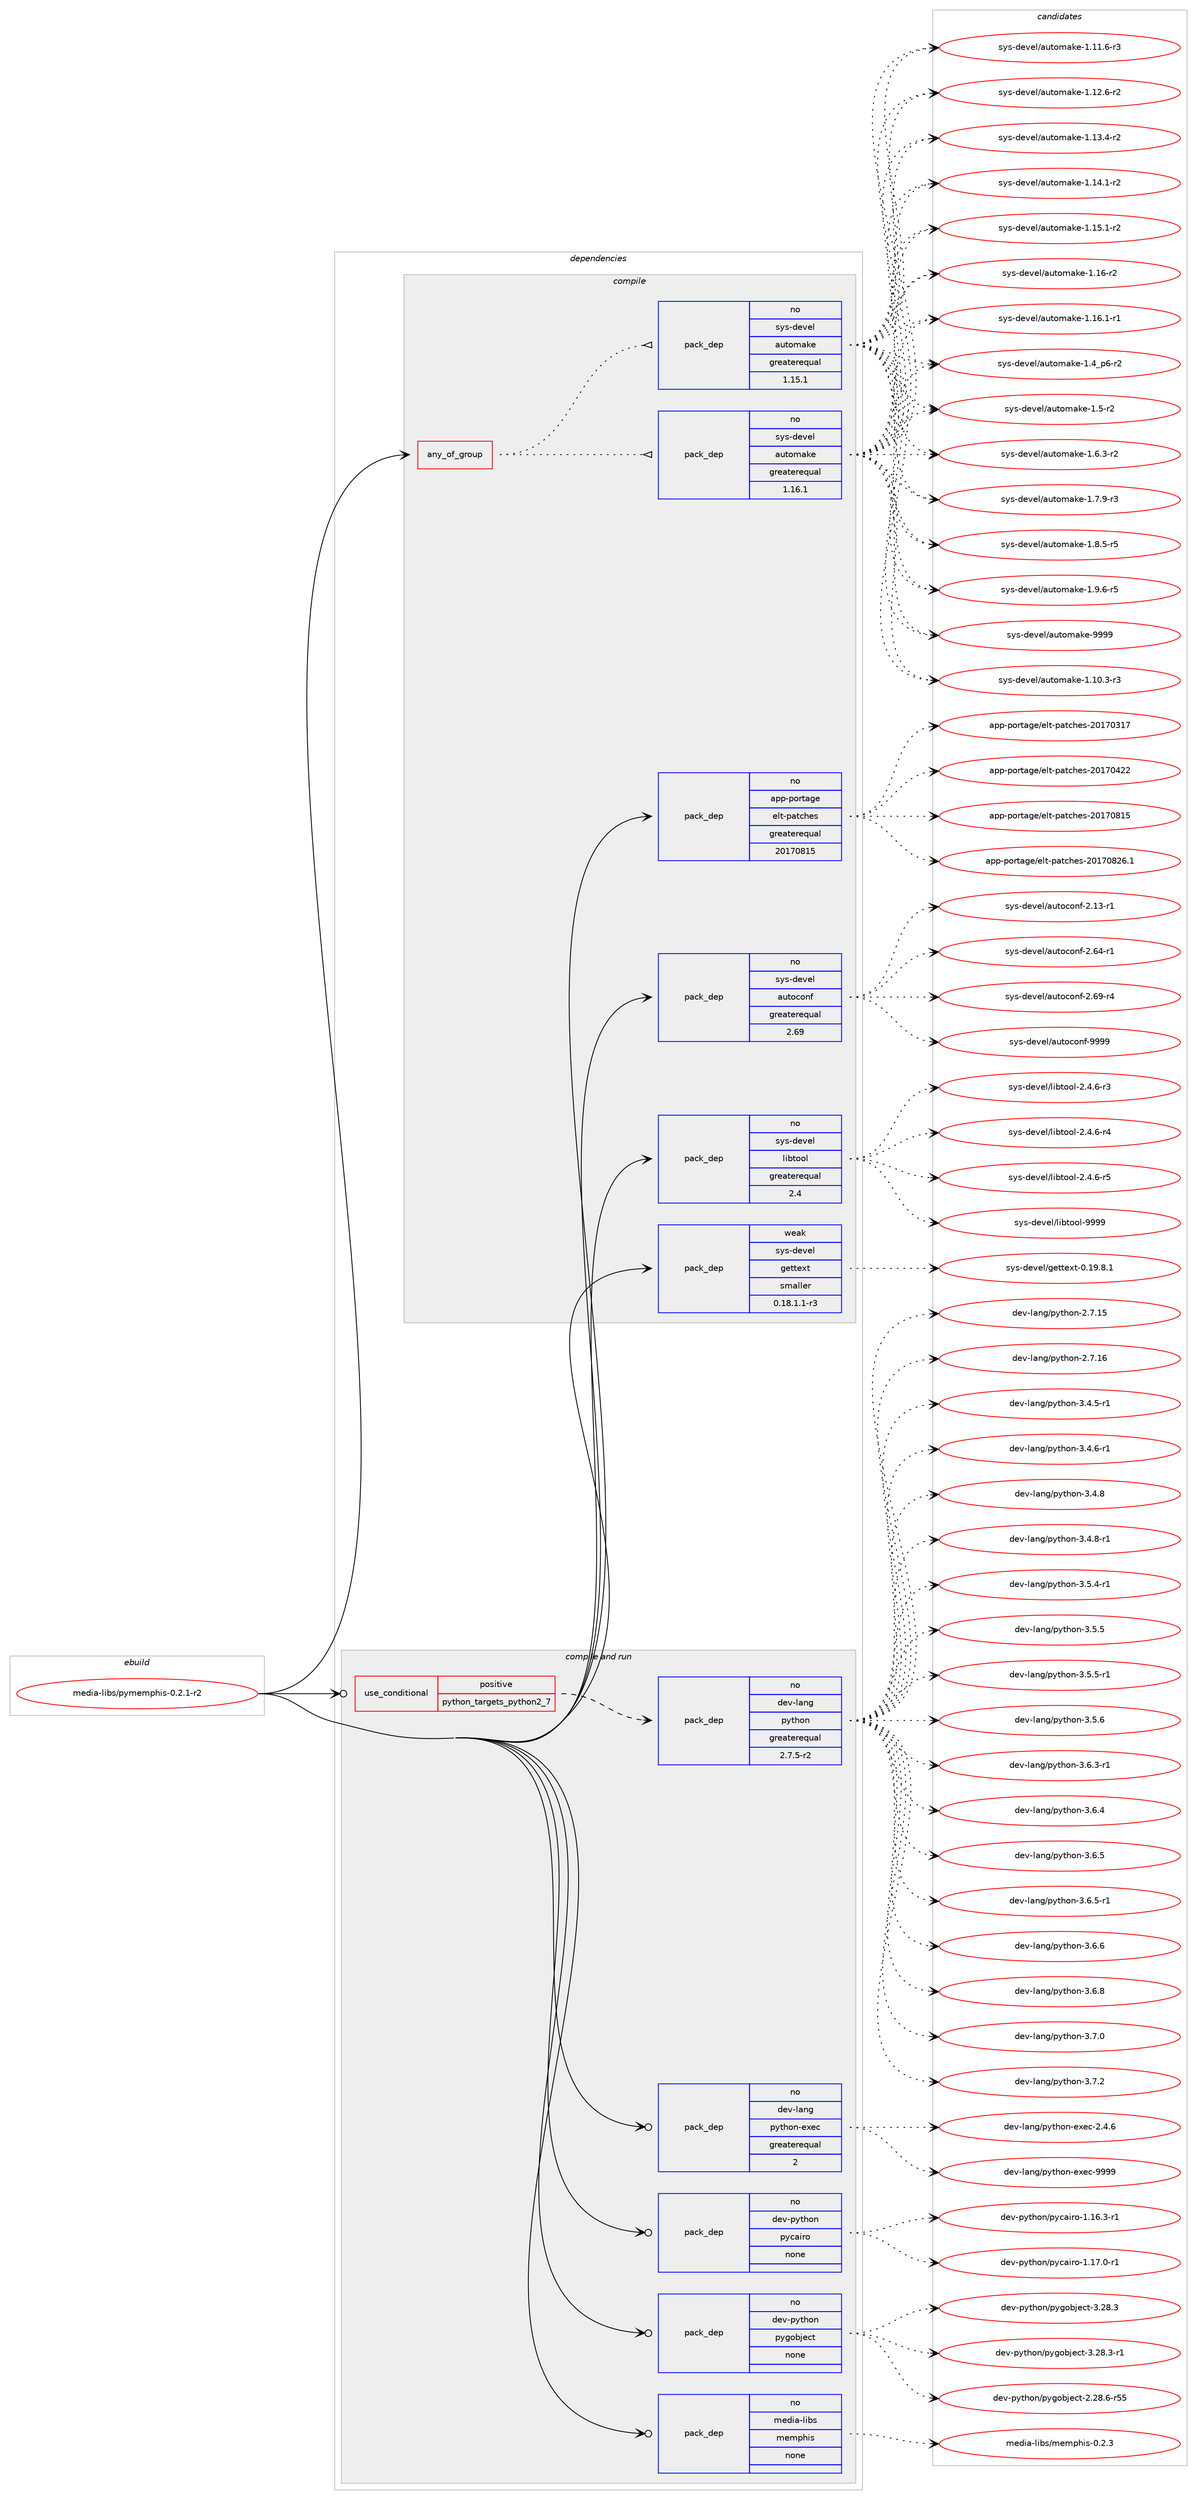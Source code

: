digraph prolog {

# *************
# Graph options
# *************

newrank=true;
concentrate=true;
compound=true;
graph [rankdir=LR,fontname=Helvetica,fontsize=10,ranksep=1.5];#, ranksep=2.5, nodesep=0.2];
edge  [arrowhead=vee];
node  [fontname=Helvetica,fontsize=10];

# **********
# The ebuild
# **********

subgraph cluster_leftcol {
color=gray;
rank=same;
label=<<i>ebuild</i>>;
id [label="media-libs/pymemphis-0.2.1-r2", color=red, width=4, href="../media-libs/pymemphis-0.2.1-r2.svg"];
}

# ****************
# The dependencies
# ****************

subgraph cluster_midcol {
color=gray;
label=<<i>dependencies</i>>;
subgraph cluster_compile {
fillcolor="#eeeeee";
style=filled;
label=<<i>compile</i>>;
subgraph any25301 {
dependency1617807 [label=<<TABLE BORDER="0" CELLBORDER="1" CELLSPACING="0" CELLPADDING="4"><TR><TD CELLPADDING="10">any_of_group</TD></TR></TABLE>>, shape=none, color=red];subgraph pack1155948 {
dependency1617808 [label=<<TABLE BORDER="0" CELLBORDER="1" CELLSPACING="0" CELLPADDING="4" WIDTH="220"><TR><TD ROWSPAN="6" CELLPADDING="30">pack_dep</TD></TR><TR><TD WIDTH="110">no</TD></TR><TR><TD>sys-devel</TD></TR><TR><TD>automake</TD></TR><TR><TD>greaterequal</TD></TR><TR><TD>1.16.1</TD></TR></TABLE>>, shape=none, color=blue];
}
dependency1617807:e -> dependency1617808:w [weight=20,style="dotted",arrowhead="oinv"];
subgraph pack1155949 {
dependency1617809 [label=<<TABLE BORDER="0" CELLBORDER="1" CELLSPACING="0" CELLPADDING="4" WIDTH="220"><TR><TD ROWSPAN="6" CELLPADDING="30">pack_dep</TD></TR><TR><TD WIDTH="110">no</TD></TR><TR><TD>sys-devel</TD></TR><TR><TD>automake</TD></TR><TR><TD>greaterequal</TD></TR><TR><TD>1.15.1</TD></TR></TABLE>>, shape=none, color=blue];
}
dependency1617807:e -> dependency1617809:w [weight=20,style="dotted",arrowhead="oinv"];
}
id:e -> dependency1617807:w [weight=20,style="solid",arrowhead="vee"];
subgraph pack1155950 {
dependency1617810 [label=<<TABLE BORDER="0" CELLBORDER="1" CELLSPACING="0" CELLPADDING="4" WIDTH="220"><TR><TD ROWSPAN="6" CELLPADDING="30">pack_dep</TD></TR><TR><TD WIDTH="110">no</TD></TR><TR><TD>app-portage</TD></TR><TR><TD>elt-patches</TD></TR><TR><TD>greaterequal</TD></TR><TR><TD>20170815</TD></TR></TABLE>>, shape=none, color=blue];
}
id:e -> dependency1617810:w [weight=20,style="solid",arrowhead="vee"];
subgraph pack1155951 {
dependency1617811 [label=<<TABLE BORDER="0" CELLBORDER="1" CELLSPACING="0" CELLPADDING="4" WIDTH="220"><TR><TD ROWSPAN="6" CELLPADDING="30">pack_dep</TD></TR><TR><TD WIDTH="110">no</TD></TR><TR><TD>sys-devel</TD></TR><TR><TD>autoconf</TD></TR><TR><TD>greaterequal</TD></TR><TR><TD>2.69</TD></TR></TABLE>>, shape=none, color=blue];
}
id:e -> dependency1617811:w [weight=20,style="solid",arrowhead="vee"];
subgraph pack1155952 {
dependency1617812 [label=<<TABLE BORDER="0" CELLBORDER="1" CELLSPACING="0" CELLPADDING="4" WIDTH="220"><TR><TD ROWSPAN="6" CELLPADDING="30">pack_dep</TD></TR><TR><TD WIDTH="110">no</TD></TR><TR><TD>sys-devel</TD></TR><TR><TD>libtool</TD></TR><TR><TD>greaterequal</TD></TR><TR><TD>2.4</TD></TR></TABLE>>, shape=none, color=blue];
}
id:e -> dependency1617812:w [weight=20,style="solid",arrowhead="vee"];
subgraph pack1155953 {
dependency1617813 [label=<<TABLE BORDER="0" CELLBORDER="1" CELLSPACING="0" CELLPADDING="4" WIDTH="220"><TR><TD ROWSPAN="6" CELLPADDING="30">pack_dep</TD></TR><TR><TD WIDTH="110">weak</TD></TR><TR><TD>sys-devel</TD></TR><TR><TD>gettext</TD></TR><TR><TD>smaller</TD></TR><TR><TD>0.18.1.1-r3</TD></TR></TABLE>>, shape=none, color=blue];
}
id:e -> dependency1617813:w [weight=20,style="solid",arrowhead="vee"];
}
subgraph cluster_compileandrun {
fillcolor="#eeeeee";
style=filled;
label=<<i>compile and run</i>>;
subgraph cond435810 {
dependency1617814 [label=<<TABLE BORDER="0" CELLBORDER="1" CELLSPACING="0" CELLPADDING="4"><TR><TD ROWSPAN="3" CELLPADDING="10">use_conditional</TD></TR><TR><TD>positive</TD></TR><TR><TD>python_targets_python2_7</TD></TR></TABLE>>, shape=none, color=red];
subgraph pack1155954 {
dependency1617815 [label=<<TABLE BORDER="0" CELLBORDER="1" CELLSPACING="0" CELLPADDING="4" WIDTH="220"><TR><TD ROWSPAN="6" CELLPADDING="30">pack_dep</TD></TR><TR><TD WIDTH="110">no</TD></TR><TR><TD>dev-lang</TD></TR><TR><TD>python</TD></TR><TR><TD>greaterequal</TD></TR><TR><TD>2.7.5-r2</TD></TR></TABLE>>, shape=none, color=blue];
}
dependency1617814:e -> dependency1617815:w [weight=20,style="dashed",arrowhead="vee"];
}
id:e -> dependency1617814:w [weight=20,style="solid",arrowhead="odotvee"];
subgraph pack1155955 {
dependency1617816 [label=<<TABLE BORDER="0" CELLBORDER="1" CELLSPACING="0" CELLPADDING="4" WIDTH="220"><TR><TD ROWSPAN="6" CELLPADDING="30">pack_dep</TD></TR><TR><TD WIDTH="110">no</TD></TR><TR><TD>dev-lang</TD></TR><TR><TD>python-exec</TD></TR><TR><TD>greaterequal</TD></TR><TR><TD>2</TD></TR></TABLE>>, shape=none, color=blue];
}
id:e -> dependency1617816:w [weight=20,style="solid",arrowhead="odotvee"];
subgraph pack1155956 {
dependency1617817 [label=<<TABLE BORDER="0" CELLBORDER="1" CELLSPACING="0" CELLPADDING="4" WIDTH="220"><TR><TD ROWSPAN="6" CELLPADDING="30">pack_dep</TD></TR><TR><TD WIDTH="110">no</TD></TR><TR><TD>dev-python</TD></TR><TR><TD>pycairo</TD></TR><TR><TD>none</TD></TR><TR><TD></TD></TR></TABLE>>, shape=none, color=blue];
}
id:e -> dependency1617817:w [weight=20,style="solid",arrowhead="odotvee"];
subgraph pack1155957 {
dependency1617818 [label=<<TABLE BORDER="0" CELLBORDER="1" CELLSPACING="0" CELLPADDING="4" WIDTH="220"><TR><TD ROWSPAN="6" CELLPADDING="30">pack_dep</TD></TR><TR><TD WIDTH="110">no</TD></TR><TR><TD>dev-python</TD></TR><TR><TD>pygobject</TD></TR><TR><TD>none</TD></TR><TR><TD></TD></TR></TABLE>>, shape=none, color=blue];
}
id:e -> dependency1617818:w [weight=20,style="solid",arrowhead="odotvee"];
subgraph pack1155958 {
dependency1617819 [label=<<TABLE BORDER="0" CELLBORDER="1" CELLSPACING="0" CELLPADDING="4" WIDTH="220"><TR><TD ROWSPAN="6" CELLPADDING="30">pack_dep</TD></TR><TR><TD WIDTH="110">no</TD></TR><TR><TD>media-libs</TD></TR><TR><TD>memphis</TD></TR><TR><TD>none</TD></TR><TR><TD></TD></TR></TABLE>>, shape=none, color=blue];
}
id:e -> dependency1617819:w [weight=20,style="solid",arrowhead="odotvee"];
}
subgraph cluster_run {
fillcolor="#eeeeee";
style=filled;
label=<<i>run</i>>;
}
}

# **************
# The candidates
# **************

subgraph cluster_choices {
rank=same;
color=gray;
label=<<i>candidates</i>>;

subgraph choice1155948 {
color=black;
nodesep=1;
choice11512111545100101118101108479711711611110997107101454946494846514511451 [label="sys-devel/automake-1.10.3-r3", color=red, width=4,href="../sys-devel/automake-1.10.3-r3.svg"];
choice11512111545100101118101108479711711611110997107101454946494946544511451 [label="sys-devel/automake-1.11.6-r3", color=red, width=4,href="../sys-devel/automake-1.11.6-r3.svg"];
choice11512111545100101118101108479711711611110997107101454946495046544511450 [label="sys-devel/automake-1.12.6-r2", color=red, width=4,href="../sys-devel/automake-1.12.6-r2.svg"];
choice11512111545100101118101108479711711611110997107101454946495146524511450 [label="sys-devel/automake-1.13.4-r2", color=red, width=4,href="../sys-devel/automake-1.13.4-r2.svg"];
choice11512111545100101118101108479711711611110997107101454946495246494511450 [label="sys-devel/automake-1.14.1-r2", color=red, width=4,href="../sys-devel/automake-1.14.1-r2.svg"];
choice11512111545100101118101108479711711611110997107101454946495346494511450 [label="sys-devel/automake-1.15.1-r2", color=red, width=4,href="../sys-devel/automake-1.15.1-r2.svg"];
choice1151211154510010111810110847971171161111099710710145494649544511450 [label="sys-devel/automake-1.16-r2", color=red, width=4,href="../sys-devel/automake-1.16-r2.svg"];
choice11512111545100101118101108479711711611110997107101454946495446494511449 [label="sys-devel/automake-1.16.1-r1", color=red, width=4,href="../sys-devel/automake-1.16.1-r1.svg"];
choice115121115451001011181011084797117116111109971071014549465295112544511450 [label="sys-devel/automake-1.4_p6-r2", color=red, width=4,href="../sys-devel/automake-1.4_p6-r2.svg"];
choice11512111545100101118101108479711711611110997107101454946534511450 [label="sys-devel/automake-1.5-r2", color=red, width=4,href="../sys-devel/automake-1.5-r2.svg"];
choice115121115451001011181011084797117116111109971071014549465446514511450 [label="sys-devel/automake-1.6.3-r2", color=red, width=4,href="../sys-devel/automake-1.6.3-r2.svg"];
choice115121115451001011181011084797117116111109971071014549465546574511451 [label="sys-devel/automake-1.7.9-r3", color=red, width=4,href="../sys-devel/automake-1.7.9-r3.svg"];
choice115121115451001011181011084797117116111109971071014549465646534511453 [label="sys-devel/automake-1.8.5-r5", color=red, width=4,href="../sys-devel/automake-1.8.5-r5.svg"];
choice115121115451001011181011084797117116111109971071014549465746544511453 [label="sys-devel/automake-1.9.6-r5", color=red, width=4,href="../sys-devel/automake-1.9.6-r5.svg"];
choice115121115451001011181011084797117116111109971071014557575757 [label="sys-devel/automake-9999", color=red, width=4,href="../sys-devel/automake-9999.svg"];
dependency1617808:e -> choice11512111545100101118101108479711711611110997107101454946494846514511451:w [style=dotted,weight="100"];
dependency1617808:e -> choice11512111545100101118101108479711711611110997107101454946494946544511451:w [style=dotted,weight="100"];
dependency1617808:e -> choice11512111545100101118101108479711711611110997107101454946495046544511450:w [style=dotted,weight="100"];
dependency1617808:e -> choice11512111545100101118101108479711711611110997107101454946495146524511450:w [style=dotted,weight="100"];
dependency1617808:e -> choice11512111545100101118101108479711711611110997107101454946495246494511450:w [style=dotted,weight="100"];
dependency1617808:e -> choice11512111545100101118101108479711711611110997107101454946495346494511450:w [style=dotted,weight="100"];
dependency1617808:e -> choice1151211154510010111810110847971171161111099710710145494649544511450:w [style=dotted,weight="100"];
dependency1617808:e -> choice11512111545100101118101108479711711611110997107101454946495446494511449:w [style=dotted,weight="100"];
dependency1617808:e -> choice115121115451001011181011084797117116111109971071014549465295112544511450:w [style=dotted,weight="100"];
dependency1617808:e -> choice11512111545100101118101108479711711611110997107101454946534511450:w [style=dotted,weight="100"];
dependency1617808:e -> choice115121115451001011181011084797117116111109971071014549465446514511450:w [style=dotted,weight="100"];
dependency1617808:e -> choice115121115451001011181011084797117116111109971071014549465546574511451:w [style=dotted,weight="100"];
dependency1617808:e -> choice115121115451001011181011084797117116111109971071014549465646534511453:w [style=dotted,weight="100"];
dependency1617808:e -> choice115121115451001011181011084797117116111109971071014549465746544511453:w [style=dotted,weight="100"];
dependency1617808:e -> choice115121115451001011181011084797117116111109971071014557575757:w [style=dotted,weight="100"];
}
subgraph choice1155949 {
color=black;
nodesep=1;
choice11512111545100101118101108479711711611110997107101454946494846514511451 [label="sys-devel/automake-1.10.3-r3", color=red, width=4,href="../sys-devel/automake-1.10.3-r3.svg"];
choice11512111545100101118101108479711711611110997107101454946494946544511451 [label="sys-devel/automake-1.11.6-r3", color=red, width=4,href="../sys-devel/automake-1.11.6-r3.svg"];
choice11512111545100101118101108479711711611110997107101454946495046544511450 [label="sys-devel/automake-1.12.6-r2", color=red, width=4,href="../sys-devel/automake-1.12.6-r2.svg"];
choice11512111545100101118101108479711711611110997107101454946495146524511450 [label="sys-devel/automake-1.13.4-r2", color=red, width=4,href="../sys-devel/automake-1.13.4-r2.svg"];
choice11512111545100101118101108479711711611110997107101454946495246494511450 [label="sys-devel/automake-1.14.1-r2", color=red, width=4,href="../sys-devel/automake-1.14.1-r2.svg"];
choice11512111545100101118101108479711711611110997107101454946495346494511450 [label="sys-devel/automake-1.15.1-r2", color=red, width=4,href="../sys-devel/automake-1.15.1-r2.svg"];
choice1151211154510010111810110847971171161111099710710145494649544511450 [label="sys-devel/automake-1.16-r2", color=red, width=4,href="../sys-devel/automake-1.16-r2.svg"];
choice11512111545100101118101108479711711611110997107101454946495446494511449 [label="sys-devel/automake-1.16.1-r1", color=red, width=4,href="../sys-devel/automake-1.16.1-r1.svg"];
choice115121115451001011181011084797117116111109971071014549465295112544511450 [label="sys-devel/automake-1.4_p6-r2", color=red, width=4,href="../sys-devel/automake-1.4_p6-r2.svg"];
choice11512111545100101118101108479711711611110997107101454946534511450 [label="sys-devel/automake-1.5-r2", color=red, width=4,href="../sys-devel/automake-1.5-r2.svg"];
choice115121115451001011181011084797117116111109971071014549465446514511450 [label="sys-devel/automake-1.6.3-r2", color=red, width=4,href="../sys-devel/automake-1.6.3-r2.svg"];
choice115121115451001011181011084797117116111109971071014549465546574511451 [label="sys-devel/automake-1.7.9-r3", color=red, width=4,href="../sys-devel/automake-1.7.9-r3.svg"];
choice115121115451001011181011084797117116111109971071014549465646534511453 [label="sys-devel/automake-1.8.5-r5", color=red, width=4,href="../sys-devel/automake-1.8.5-r5.svg"];
choice115121115451001011181011084797117116111109971071014549465746544511453 [label="sys-devel/automake-1.9.6-r5", color=red, width=4,href="../sys-devel/automake-1.9.6-r5.svg"];
choice115121115451001011181011084797117116111109971071014557575757 [label="sys-devel/automake-9999", color=red, width=4,href="../sys-devel/automake-9999.svg"];
dependency1617809:e -> choice11512111545100101118101108479711711611110997107101454946494846514511451:w [style=dotted,weight="100"];
dependency1617809:e -> choice11512111545100101118101108479711711611110997107101454946494946544511451:w [style=dotted,weight="100"];
dependency1617809:e -> choice11512111545100101118101108479711711611110997107101454946495046544511450:w [style=dotted,weight="100"];
dependency1617809:e -> choice11512111545100101118101108479711711611110997107101454946495146524511450:w [style=dotted,weight="100"];
dependency1617809:e -> choice11512111545100101118101108479711711611110997107101454946495246494511450:w [style=dotted,weight="100"];
dependency1617809:e -> choice11512111545100101118101108479711711611110997107101454946495346494511450:w [style=dotted,weight="100"];
dependency1617809:e -> choice1151211154510010111810110847971171161111099710710145494649544511450:w [style=dotted,weight="100"];
dependency1617809:e -> choice11512111545100101118101108479711711611110997107101454946495446494511449:w [style=dotted,weight="100"];
dependency1617809:e -> choice115121115451001011181011084797117116111109971071014549465295112544511450:w [style=dotted,weight="100"];
dependency1617809:e -> choice11512111545100101118101108479711711611110997107101454946534511450:w [style=dotted,weight="100"];
dependency1617809:e -> choice115121115451001011181011084797117116111109971071014549465446514511450:w [style=dotted,weight="100"];
dependency1617809:e -> choice115121115451001011181011084797117116111109971071014549465546574511451:w [style=dotted,weight="100"];
dependency1617809:e -> choice115121115451001011181011084797117116111109971071014549465646534511453:w [style=dotted,weight="100"];
dependency1617809:e -> choice115121115451001011181011084797117116111109971071014549465746544511453:w [style=dotted,weight="100"];
dependency1617809:e -> choice115121115451001011181011084797117116111109971071014557575757:w [style=dotted,weight="100"];
}
subgraph choice1155950 {
color=black;
nodesep=1;
choice97112112451121111141169710310147101108116451129711699104101115455048495548514955 [label="app-portage/elt-patches-20170317", color=red, width=4,href="../app-portage/elt-patches-20170317.svg"];
choice97112112451121111141169710310147101108116451129711699104101115455048495548525050 [label="app-portage/elt-patches-20170422", color=red, width=4,href="../app-portage/elt-patches-20170422.svg"];
choice97112112451121111141169710310147101108116451129711699104101115455048495548564953 [label="app-portage/elt-patches-20170815", color=red, width=4,href="../app-portage/elt-patches-20170815.svg"];
choice971121124511211111411697103101471011081164511297116991041011154550484955485650544649 [label="app-portage/elt-patches-20170826.1", color=red, width=4,href="../app-portage/elt-patches-20170826.1.svg"];
dependency1617810:e -> choice97112112451121111141169710310147101108116451129711699104101115455048495548514955:w [style=dotted,weight="100"];
dependency1617810:e -> choice97112112451121111141169710310147101108116451129711699104101115455048495548525050:w [style=dotted,weight="100"];
dependency1617810:e -> choice97112112451121111141169710310147101108116451129711699104101115455048495548564953:w [style=dotted,weight="100"];
dependency1617810:e -> choice971121124511211111411697103101471011081164511297116991041011154550484955485650544649:w [style=dotted,weight="100"];
}
subgraph choice1155951 {
color=black;
nodesep=1;
choice1151211154510010111810110847971171161119911111010245504649514511449 [label="sys-devel/autoconf-2.13-r1", color=red, width=4,href="../sys-devel/autoconf-2.13-r1.svg"];
choice1151211154510010111810110847971171161119911111010245504654524511449 [label="sys-devel/autoconf-2.64-r1", color=red, width=4,href="../sys-devel/autoconf-2.64-r1.svg"];
choice1151211154510010111810110847971171161119911111010245504654574511452 [label="sys-devel/autoconf-2.69-r4", color=red, width=4,href="../sys-devel/autoconf-2.69-r4.svg"];
choice115121115451001011181011084797117116111991111101024557575757 [label="sys-devel/autoconf-9999", color=red, width=4,href="../sys-devel/autoconf-9999.svg"];
dependency1617811:e -> choice1151211154510010111810110847971171161119911111010245504649514511449:w [style=dotted,weight="100"];
dependency1617811:e -> choice1151211154510010111810110847971171161119911111010245504654524511449:w [style=dotted,weight="100"];
dependency1617811:e -> choice1151211154510010111810110847971171161119911111010245504654574511452:w [style=dotted,weight="100"];
dependency1617811:e -> choice115121115451001011181011084797117116111991111101024557575757:w [style=dotted,weight="100"];
}
subgraph choice1155952 {
color=black;
nodesep=1;
choice1151211154510010111810110847108105981161111111084550465246544511451 [label="sys-devel/libtool-2.4.6-r3", color=red, width=4,href="../sys-devel/libtool-2.4.6-r3.svg"];
choice1151211154510010111810110847108105981161111111084550465246544511452 [label="sys-devel/libtool-2.4.6-r4", color=red, width=4,href="../sys-devel/libtool-2.4.6-r4.svg"];
choice1151211154510010111810110847108105981161111111084550465246544511453 [label="sys-devel/libtool-2.4.6-r5", color=red, width=4,href="../sys-devel/libtool-2.4.6-r5.svg"];
choice1151211154510010111810110847108105981161111111084557575757 [label="sys-devel/libtool-9999", color=red, width=4,href="../sys-devel/libtool-9999.svg"];
dependency1617812:e -> choice1151211154510010111810110847108105981161111111084550465246544511451:w [style=dotted,weight="100"];
dependency1617812:e -> choice1151211154510010111810110847108105981161111111084550465246544511452:w [style=dotted,weight="100"];
dependency1617812:e -> choice1151211154510010111810110847108105981161111111084550465246544511453:w [style=dotted,weight="100"];
dependency1617812:e -> choice1151211154510010111810110847108105981161111111084557575757:w [style=dotted,weight="100"];
}
subgraph choice1155953 {
color=black;
nodesep=1;
choice1151211154510010111810110847103101116116101120116454846495746564649 [label="sys-devel/gettext-0.19.8.1", color=red, width=4,href="../sys-devel/gettext-0.19.8.1.svg"];
dependency1617813:e -> choice1151211154510010111810110847103101116116101120116454846495746564649:w [style=dotted,weight="100"];
}
subgraph choice1155954 {
color=black;
nodesep=1;
choice10010111845108971101034711212111610411111045504655464953 [label="dev-lang/python-2.7.15", color=red, width=4,href="../dev-lang/python-2.7.15.svg"];
choice10010111845108971101034711212111610411111045504655464954 [label="dev-lang/python-2.7.16", color=red, width=4,href="../dev-lang/python-2.7.16.svg"];
choice1001011184510897110103471121211161041111104551465246534511449 [label="dev-lang/python-3.4.5-r1", color=red, width=4,href="../dev-lang/python-3.4.5-r1.svg"];
choice1001011184510897110103471121211161041111104551465246544511449 [label="dev-lang/python-3.4.6-r1", color=red, width=4,href="../dev-lang/python-3.4.6-r1.svg"];
choice100101118451089711010347112121116104111110455146524656 [label="dev-lang/python-3.4.8", color=red, width=4,href="../dev-lang/python-3.4.8.svg"];
choice1001011184510897110103471121211161041111104551465246564511449 [label="dev-lang/python-3.4.8-r1", color=red, width=4,href="../dev-lang/python-3.4.8-r1.svg"];
choice1001011184510897110103471121211161041111104551465346524511449 [label="dev-lang/python-3.5.4-r1", color=red, width=4,href="../dev-lang/python-3.5.4-r1.svg"];
choice100101118451089711010347112121116104111110455146534653 [label="dev-lang/python-3.5.5", color=red, width=4,href="../dev-lang/python-3.5.5.svg"];
choice1001011184510897110103471121211161041111104551465346534511449 [label="dev-lang/python-3.5.5-r1", color=red, width=4,href="../dev-lang/python-3.5.5-r1.svg"];
choice100101118451089711010347112121116104111110455146534654 [label="dev-lang/python-3.5.6", color=red, width=4,href="../dev-lang/python-3.5.6.svg"];
choice1001011184510897110103471121211161041111104551465446514511449 [label="dev-lang/python-3.6.3-r1", color=red, width=4,href="../dev-lang/python-3.6.3-r1.svg"];
choice100101118451089711010347112121116104111110455146544652 [label="dev-lang/python-3.6.4", color=red, width=4,href="../dev-lang/python-3.6.4.svg"];
choice100101118451089711010347112121116104111110455146544653 [label="dev-lang/python-3.6.5", color=red, width=4,href="../dev-lang/python-3.6.5.svg"];
choice1001011184510897110103471121211161041111104551465446534511449 [label="dev-lang/python-3.6.5-r1", color=red, width=4,href="../dev-lang/python-3.6.5-r1.svg"];
choice100101118451089711010347112121116104111110455146544654 [label="dev-lang/python-3.6.6", color=red, width=4,href="../dev-lang/python-3.6.6.svg"];
choice100101118451089711010347112121116104111110455146544656 [label="dev-lang/python-3.6.8", color=red, width=4,href="../dev-lang/python-3.6.8.svg"];
choice100101118451089711010347112121116104111110455146554648 [label="dev-lang/python-3.7.0", color=red, width=4,href="../dev-lang/python-3.7.0.svg"];
choice100101118451089711010347112121116104111110455146554650 [label="dev-lang/python-3.7.2", color=red, width=4,href="../dev-lang/python-3.7.2.svg"];
dependency1617815:e -> choice10010111845108971101034711212111610411111045504655464953:w [style=dotted,weight="100"];
dependency1617815:e -> choice10010111845108971101034711212111610411111045504655464954:w [style=dotted,weight="100"];
dependency1617815:e -> choice1001011184510897110103471121211161041111104551465246534511449:w [style=dotted,weight="100"];
dependency1617815:e -> choice1001011184510897110103471121211161041111104551465246544511449:w [style=dotted,weight="100"];
dependency1617815:e -> choice100101118451089711010347112121116104111110455146524656:w [style=dotted,weight="100"];
dependency1617815:e -> choice1001011184510897110103471121211161041111104551465246564511449:w [style=dotted,weight="100"];
dependency1617815:e -> choice1001011184510897110103471121211161041111104551465346524511449:w [style=dotted,weight="100"];
dependency1617815:e -> choice100101118451089711010347112121116104111110455146534653:w [style=dotted,weight="100"];
dependency1617815:e -> choice1001011184510897110103471121211161041111104551465346534511449:w [style=dotted,weight="100"];
dependency1617815:e -> choice100101118451089711010347112121116104111110455146534654:w [style=dotted,weight="100"];
dependency1617815:e -> choice1001011184510897110103471121211161041111104551465446514511449:w [style=dotted,weight="100"];
dependency1617815:e -> choice100101118451089711010347112121116104111110455146544652:w [style=dotted,weight="100"];
dependency1617815:e -> choice100101118451089711010347112121116104111110455146544653:w [style=dotted,weight="100"];
dependency1617815:e -> choice1001011184510897110103471121211161041111104551465446534511449:w [style=dotted,weight="100"];
dependency1617815:e -> choice100101118451089711010347112121116104111110455146544654:w [style=dotted,weight="100"];
dependency1617815:e -> choice100101118451089711010347112121116104111110455146544656:w [style=dotted,weight="100"];
dependency1617815:e -> choice100101118451089711010347112121116104111110455146554648:w [style=dotted,weight="100"];
dependency1617815:e -> choice100101118451089711010347112121116104111110455146554650:w [style=dotted,weight="100"];
}
subgraph choice1155955 {
color=black;
nodesep=1;
choice1001011184510897110103471121211161041111104510112010199455046524654 [label="dev-lang/python-exec-2.4.6", color=red, width=4,href="../dev-lang/python-exec-2.4.6.svg"];
choice10010111845108971101034711212111610411111045101120101994557575757 [label="dev-lang/python-exec-9999", color=red, width=4,href="../dev-lang/python-exec-9999.svg"];
dependency1617816:e -> choice1001011184510897110103471121211161041111104510112010199455046524654:w [style=dotted,weight="100"];
dependency1617816:e -> choice10010111845108971101034711212111610411111045101120101994557575757:w [style=dotted,weight="100"];
}
subgraph choice1155956 {
color=black;
nodesep=1;
choice10010111845112121116104111110471121219997105114111454946495446514511449 [label="dev-python/pycairo-1.16.3-r1", color=red, width=4,href="../dev-python/pycairo-1.16.3-r1.svg"];
choice10010111845112121116104111110471121219997105114111454946495546484511449 [label="dev-python/pycairo-1.17.0-r1", color=red, width=4,href="../dev-python/pycairo-1.17.0-r1.svg"];
dependency1617817:e -> choice10010111845112121116104111110471121219997105114111454946495446514511449:w [style=dotted,weight="100"];
dependency1617817:e -> choice10010111845112121116104111110471121219997105114111454946495546484511449:w [style=dotted,weight="100"];
}
subgraph choice1155957 {
color=black;
nodesep=1;
choice1001011184511212111610411111047112121103111981061019911645504650564654451145353 [label="dev-python/pygobject-2.28.6-r55", color=red, width=4,href="../dev-python/pygobject-2.28.6-r55.svg"];
choice1001011184511212111610411111047112121103111981061019911645514650564651 [label="dev-python/pygobject-3.28.3", color=red, width=4,href="../dev-python/pygobject-3.28.3.svg"];
choice10010111845112121116104111110471121211031119810610199116455146505646514511449 [label="dev-python/pygobject-3.28.3-r1", color=red, width=4,href="../dev-python/pygobject-3.28.3-r1.svg"];
dependency1617818:e -> choice1001011184511212111610411111047112121103111981061019911645504650564654451145353:w [style=dotted,weight="100"];
dependency1617818:e -> choice1001011184511212111610411111047112121103111981061019911645514650564651:w [style=dotted,weight="100"];
dependency1617818:e -> choice10010111845112121116104111110471121211031119810610199116455146505646514511449:w [style=dotted,weight="100"];
}
subgraph choice1155958 {
color=black;
nodesep=1;
choice10910110010597451081059811547109101109112104105115454846504651 [label="media-libs/memphis-0.2.3", color=red, width=4,href="../media-libs/memphis-0.2.3.svg"];
dependency1617819:e -> choice10910110010597451081059811547109101109112104105115454846504651:w [style=dotted,weight="100"];
}
}

}
